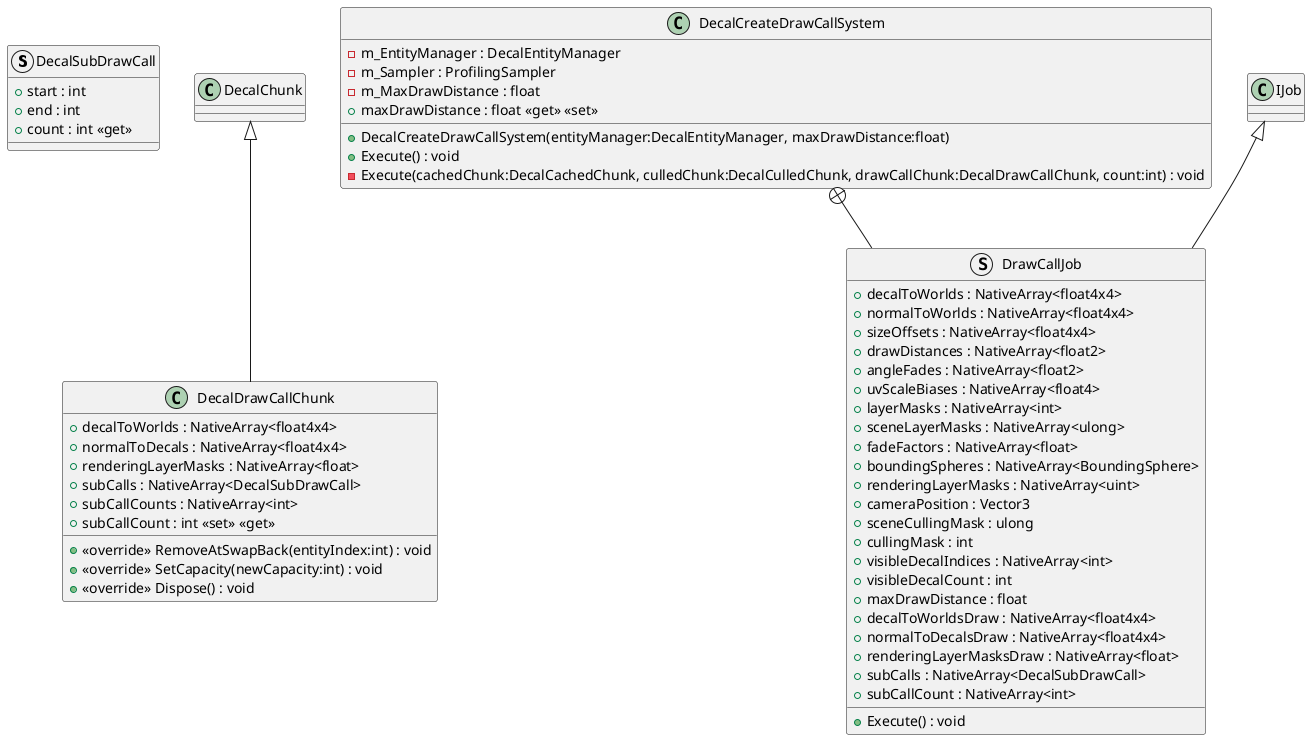 @startuml
struct DecalSubDrawCall {
    + start : int
    + end : int
    + count : int <<get>>
}
class DecalDrawCallChunk {
    + decalToWorlds : NativeArray<float4x4>
    + normalToDecals : NativeArray<float4x4>
    + renderingLayerMasks : NativeArray<float>
    + subCalls : NativeArray<DecalSubDrawCall>
    + subCallCounts : NativeArray<int>
    + subCallCount : int <<set>> <<get>>
    + <<override>> RemoveAtSwapBack(entityIndex:int) : void
    + <<override>> SetCapacity(newCapacity:int) : void
    + <<override>> Dispose() : void
}
class DecalCreateDrawCallSystem {
    - m_EntityManager : DecalEntityManager
    - m_Sampler : ProfilingSampler
    - m_MaxDrawDistance : float
    + maxDrawDistance : float <<get>> <<set>>
    + DecalCreateDrawCallSystem(entityManager:DecalEntityManager, maxDrawDistance:float)
    + Execute() : void
    - Execute(cachedChunk:DecalCachedChunk, culledChunk:DecalCulledChunk, drawCallChunk:DecalDrawCallChunk, count:int) : void
}
struct DrawCallJob {
    + decalToWorlds : NativeArray<float4x4>
    + normalToWorlds : NativeArray<float4x4>
    + sizeOffsets : NativeArray<float4x4>
    + drawDistances : NativeArray<float2>
    + angleFades : NativeArray<float2>
    + uvScaleBiases : NativeArray<float4>
    + layerMasks : NativeArray<int>
    + sceneLayerMasks : NativeArray<ulong>
    + fadeFactors : NativeArray<float>
    + boundingSpheres : NativeArray<BoundingSphere>
    + renderingLayerMasks : NativeArray<uint>
    + cameraPosition : Vector3
    + sceneCullingMask : ulong
    + cullingMask : int
    + visibleDecalIndices : NativeArray<int>
    + visibleDecalCount : int
    + maxDrawDistance : float
    + decalToWorldsDraw : NativeArray<float4x4>
    + normalToDecalsDraw : NativeArray<float4x4>
    + renderingLayerMasksDraw : NativeArray<float>
    + subCalls : NativeArray<DecalSubDrawCall>
    + subCallCount : NativeArray<int>
    + Execute() : void
}
DecalChunk <|-- DecalDrawCallChunk
DecalCreateDrawCallSystem +-- DrawCallJob
IJob <|-- DrawCallJob
@enduml
